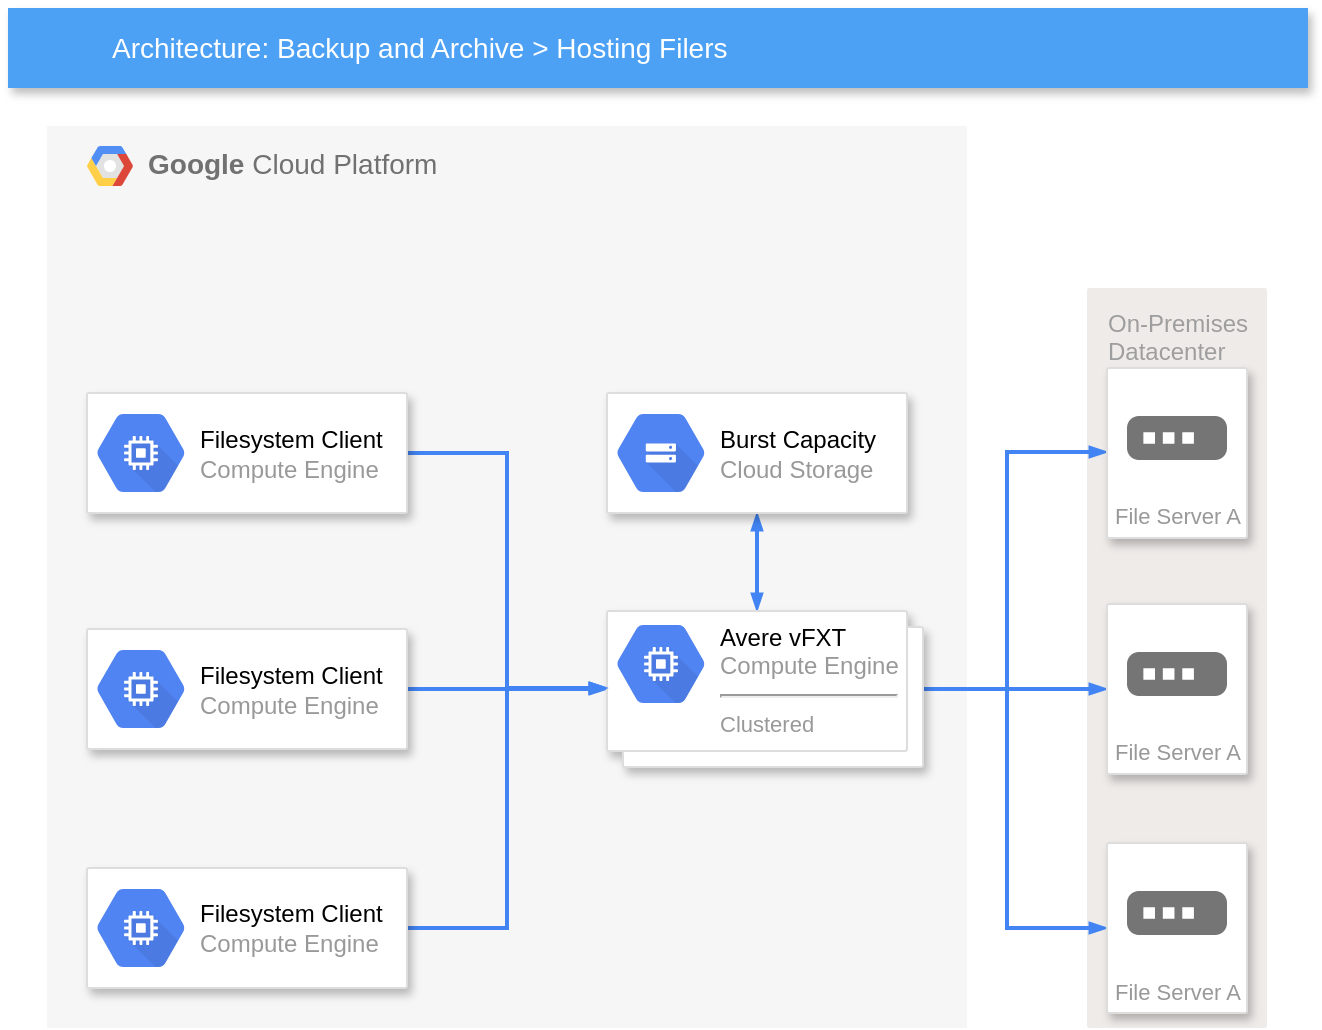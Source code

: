 <mxfile version="10.5.4" type="github"><diagram id="f106602c-feb2-e66a-4537-3a34d633f6aa" name="Page-1"><mxGraphModel dx="1678" dy="811" grid="1" gridSize="10" guides="1" tooltips="1" connect="1" arrows="1" fold="1" page="1" pageScale="1" pageWidth="1169" pageHeight="827" background="#ffffff" math="0" shadow="0"><root><mxCell id="0"/><mxCell id="1" parent="0"/><mxCell id="14" value="&lt;b&gt;Google &lt;/b&gt;Cloud Platform" style="fillColor=#F6F6F6;strokeColor=none;shadow=0;gradientColor=none;fontSize=14;align=left;spacing=10;fontColor=#717171;9E9E9E;verticalAlign=top;spacingTop=-4;fontStyle=0;spacingLeft=40;html=1;" parent="1" vertex="1"><mxGeometry x="279.5" y="99" width="460" height="451" as="geometry"/></mxCell><mxCell id="15" value="" style="shape=mxgraph.gcp2.google_cloud_platform;fillColor=#F6F6F6;strokeColor=none;shadow=0;gradientColor=none;" parent="14" vertex="1"><mxGeometry width="23" height="20" relative="1" as="geometry"><mxPoint x="20" y="10" as="offset"/></mxGeometry></mxCell><mxCell id="967" value="On-Premises&lt;br&gt;Datacenter&lt;br&gt;" style="rounded=1;absoluteArcSize=1;arcSize=2;html=1;strokeColor=none;gradientColor=none;shadow=0;dashed=0;fontSize=12;fontColor=#9E9E9E;align=left;verticalAlign=top;spacing=10;spacingTop=-4;fillColor=#EFEBE9;" vertex="1" parent="1"><mxGeometry x="799.5" y="180" width="90" height="370" as="geometry"/></mxCell><mxCell id="818" value="Architecture: Backup and Archive &amp;gt; Hosting Filers" style="fillColor=#4DA1F5;strokeColor=none;shadow=1;gradientColor=none;fontSize=14;align=left;spacingLeft=50;fontColor=#ffffff;html=1;" parent="1" vertex="1"><mxGeometry x="260" y="40" width="650" height="40" as="geometry"/></mxCell><mxCell id="975" style="edgeStyle=orthogonalEdgeStyle;rounded=0;html=1;labelBackgroundColor=none;startFill=1;startSize=4;endArrow=blockThin;endFill=1;endSize=4;jettySize=auto;orthogonalLoop=1;strokeColor=#4284F3;strokeWidth=2;fontSize=12;fontColor=#000000;align=left;dashed=0;" edge="1" parent="1" source="955" target="963"><mxGeometry relative="1" as="geometry"><Array as="points"><mxPoint x="509.5" y="262"/><mxPoint x="509.5" y="380"/></Array></mxGeometry></mxCell><mxCell id="955" value="" style="strokeColor=#dddddd;fillColor=#ffffff;shadow=1;strokeWidth=1;rounded=1;absoluteArcSize=1;arcSize=2;fontSize=10;fontColor=#9E9E9E;align=center;html=1;" vertex="1" parent="1"><mxGeometry x="299.5" y="232.5" width="160" height="60" as="geometry"/></mxCell><mxCell id="956" value="&lt;font color=&quot;#000000&quot;&gt;Filesystem Client&lt;/font&gt;&lt;br&gt;Compute Engine" style="dashed=0;connectable=0;html=1;fillColor=#5184F3;strokeColor=none;shape=mxgraph.gcp2.compute_engine;part=1;labelPosition=right;verticalLabelPosition=middle;align=left;verticalAlign=middle;spacingLeft=5;fontColor=#999999;fontSize=12;" vertex="1" parent="955"><mxGeometry y="0.5" width="44" height="39" relative="1" as="geometry"><mxPoint x="5" y="-19.5" as="offset"/></mxGeometry></mxCell><mxCell id="974" style="edgeStyle=elbowEdgeStyle;rounded=0;html=1;labelBackgroundColor=none;startFill=1;startSize=4;endArrow=blockThin;endFill=1;endSize=4;jettySize=auto;orthogonalLoop=1;strokeColor=#4284F3;strokeWidth=2;fontSize=12;fontColor=#000000;align=left;dashed=0;elbow=vertical;" edge="1" parent="1" source="957" target="963"><mxGeometry relative="1" as="geometry"/></mxCell><mxCell id="957" value="" style="strokeColor=#dddddd;fillColor=#ffffff;shadow=1;strokeWidth=1;rounded=1;absoluteArcSize=1;arcSize=2;fontSize=10;fontColor=#9E9E9E;align=center;html=1;" vertex="1" parent="1"><mxGeometry x="299.5" y="350.5" width="160" height="60" as="geometry"/></mxCell><mxCell id="958" value="&lt;font color=&quot;#000000&quot;&gt;Filesystem Client&lt;/font&gt;&lt;br&gt;Compute Engine" style="dashed=0;connectable=0;html=1;fillColor=#5184F3;strokeColor=none;shape=mxgraph.gcp2.compute_engine;part=1;labelPosition=right;verticalLabelPosition=middle;align=left;verticalAlign=middle;spacingLeft=5;fontColor=#999999;fontSize=12;" vertex="1" parent="957"><mxGeometry y="0.5" width="44" height="39" relative="1" as="geometry"><mxPoint x="5" y="-19.5" as="offset"/></mxGeometry></mxCell><mxCell id="977" style="edgeStyle=elbowEdgeStyle;rounded=0;html=1;labelBackgroundColor=none;startFill=1;startSize=4;endArrow=blockThin;endFill=1;endSize=4;jettySize=auto;orthogonalLoop=1;strokeColor=#4284F3;strokeWidth=2;fontSize=12;fontColor=#000000;align=left;dashed=0;startArrow=blockThin;" edge="1" parent="1" source="961" target="963"><mxGeometry relative="1" as="geometry"/></mxCell><mxCell id="961" value="" style="strokeColor=#dddddd;fillColor=#ffffff;shadow=1;strokeWidth=1;rounded=1;absoluteArcSize=1;arcSize=2;fontSize=10;fontColor=#9E9E9E;align=center;html=1;" vertex="1" parent="1"><mxGeometry x="559.5" y="232.5" width="150" height="60" as="geometry"/></mxCell><mxCell id="962" value="&lt;font color=&quot;#000000&quot;&gt;Burst Capacity&lt;/font&gt;&lt;br&gt;Cloud Storage" style="dashed=0;connectable=0;html=1;fillColor=#5184F3;strokeColor=none;shape=mxgraph.gcp2.cloud_storage;part=1;labelPosition=right;verticalLabelPosition=middle;align=left;verticalAlign=middle;spacingLeft=5;fontColor=#999999;fontSize=12;" vertex="1" parent="961"><mxGeometry y="0.5" width="44" height="39" relative="1" as="geometry"><mxPoint x="5" y="-19.5" as="offset"/></mxGeometry></mxCell><mxCell id="978" style="edgeStyle=orthogonalEdgeStyle;rounded=0;html=1;labelBackgroundColor=none;startFill=1;startSize=4;endArrow=blockThin;endFill=1;endSize=4;jettySize=auto;orthogonalLoop=1;strokeColor=#4284F3;strokeWidth=2;fontSize=12;fontColor=#000000;align=left;dashed=0;" edge="1" parent="1" source="963" target="965"><mxGeometry relative="1" as="geometry"><Array as="points"><mxPoint x="759.5" y="380"/><mxPoint x="759.5" y="262"/></Array></mxGeometry></mxCell><mxCell id="979" style="edgeStyle=elbowEdgeStyle;rounded=0;html=1;labelBackgroundColor=none;startFill=1;startSize=4;endArrow=blockThin;endFill=1;endSize=4;jettySize=auto;orthogonalLoop=1;strokeColor=#4284F3;strokeWidth=2;fontSize=12;fontColor=#000000;align=left;dashed=0;elbow=vertical;" edge="1" parent="1" source="963" target="970"><mxGeometry relative="1" as="geometry"/></mxCell><mxCell id="980" style="edgeStyle=orthogonalEdgeStyle;rounded=0;html=1;labelBackgroundColor=none;startFill=1;startSize=4;endArrow=blockThin;endFill=1;endSize=4;jettySize=auto;orthogonalLoop=1;strokeColor=#4284F3;strokeWidth=2;fontSize=12;fontColor=#000000;align=left;dashed=0;" edge="1" parent="1" source="963" target="972"><mxGeometry relative="1" as="geometry"><Array as="points"><mxPoint x="759.5" y="380"/><mxPoint x="759.5" y="500"/></Array></mxGeometry></mxCell><mxCell id="963" value="" style="shape=mxgraph.gcp2.doubleRect;strokeColor=#dddddd;fillColor=#ffffff;shadow=1;strokeWidth=1;fontSize=10;fontColor=#9E9E9E;align=center;html=1;" vertex="1" parent="1"><mxGeometry x="559.5" y="341.5" width="158" height="78" as="geometry"/></mxCell><mxCell id="964" value="&lt;font color=&quot;#000000&quot;&gt;Avere vFXT&lt;/font&gt;&lt;br&gt;Compute Engine&lt;hr&gt;&lt;font style=&quot;font-size: 11px&quot;&gt;Clustered&lt;/font&gt;" style="dashed=0;connectable=0;html=1;fillColor=#5184F3;strokeColor=none;shape=mxgraph.gcp2.compute_engine;part=1;labelPosition=right;verticalLabelPosition=middle;align=left;verticalAlign=top;spacingLeft=5;fontColor=#999999;fontSize=12;spacingTop=-8;" vertex="1" parent="963"><mxGeometry width="44" height="39" relative="1" as="geometry"><mxPoint x="5" y="7" as="offset"/></mxGeometry></mxCell><mxCell id="965" value="File Server A" style="strokeColor=#dddddd;fillColor=#ffffff;shadow=1;strokeWidth=1;rounded=1;absoluteArcSize=1;arcSize=2;labelPosition=center;verticalLabelPosition=middle;align=center;verticalAlign=bottom;spacingLeft=0;fontColor=#999999;fontSize=11;whiteSpace=wrap;spacingBottom=2;html=1;" vertex="1" parent="1"><mxGeometry x="809.5" y="220" width="70" height="85" as="geometry"/></mxCell><mxCell id="966" value="" style="dashed=0;connectable=0;html=1;fillColor=#757575;strokeColor=none;shape=mxgraph.gcp2.gateway_icon;part=1;" vertex="1" parent="965"><mxGeometry x="0.5" width="50" height="22" relative="1" as="geometry"><mxPoint x="-25" y="24" as="offset"/></mxGeometry></mxCell><mxCell id="976" style="edgeStyle=orthogonalEdgeStyle;rounded=0;html=1;labelBackgroundColor=none;startFill=1;startSize=4;endArrow=blockThin;endFill=1;endSize=4;jettySize=auto;orthogonalLoop=1;strokeColor=#4284F3;strokeWidth=2;fontSize=12;fontColor=#000000;align=left;dashed=0;" edge="1" parent="1" source="968" target="963"><mxGeometry relative="1" as="geometry"><Array as="points"><mxPoint x="509.5" y="500"/><mxPoint x="509.5" y="380"/></Array></mxGeometry></mxCell><mxCell id="968" value="" style="strokeColor=#dddddd;fillColor=#ffffff;shadow=1;strokeWidth=1;rounded=1;absoluteArcSize=1;arcSize=2;fontSize=10;fontColor=#9E9E9E;align=center;html=1;" vertex="1" parent="1"><mxGeometry x="299.5" y="470" width="160" height="60" as="geometry"/></mxCell><mxCell id="969" value="&lt;font color=&quot;#000000&quot;&gt;Filesystem Client&lt;/font&gt;&lt;br&gt;Compute Engine" style="dashed=0;connectable=0;html=1;fillColor=#5184F3;strokeColor=none;shape=mxgraph.gcp2.compute_engine;part=1;labelPosition=right;verticalLabelPosition=middle;align=left;verticalAlign=middle;spacingLeft=5;fontColor=#999999;fontSize=12;" vertex="1" parent="968"><mxGeometry y="0.5" width="44" height="39" relative="1" as="geometry"><mxPoint x="5" y="-19.5" as="offset"/></mxGeometry></mxCell><mxCell id="970" value="File Server A" style="strokeColor=#dddddd;fillColor=#ffffff;shadow=1;strokeWidth=1;rounded=1;absoluteArcSize=1;arcSize=2;labelPosition=center;verticalLabelPosition=middle;align=center;verticalAlign=bottom;spacingLeft=0;fontColor=#999999;fontSize=11;whiteSpace=wrap;spacingBottom=2;html=1;" vertex="1" parent="1"><mxGeometry x="809.5" y="338" width="70" height="85" as="geometry"/></mxCell><mxCell id="971" value="" style="dashed=0;connectable=0;html=1;fillColor=#757575;strokeColor=none;shape=mxgraph.gcp2.gateway_icon;part=1;" vertex="1" parent="970"><mxGeometry x="0.5" width="50" height="22" relative="1" as="geometry"><mxPoint x="-25" y="24" as="offset"/></mxGeometry></mxCell><mxCell id="972" value="File Server A" style="strokeColor=#dddddd;fillColor=#ffffff;shadow=1;strokeWidth=1;rounded=1;absoluteArcSize=1;arcSize=2;labelPosition=center;verticalLabelPosition=middle;align=center;verticalAlign=bottom;spacingLeft=0;fontColor=#999999;fontSize=11;whiteSpace=wrap;spacingBottom=2;html=1;" vertex="1" parent="1"><mxGeometry x="809.5" y="457.5" width="70" height="85" as="geometry"/></mxCell><mxCell id="973" value="" style="dashed=0;connectable=0;html=1;fillColor=#757575;strokeColor=none;shape=mxgraph.gcp2.gateway_icon;part=1;" vertex="1" parent="972"><mxGeometry x="0.5" width="50" height="22" relative="1" as="geometry"><mxPoint x="-25" y="24" as="offset"/></mxGeometry></mxCell></root></mxGraphModel></diagram></mxfile>